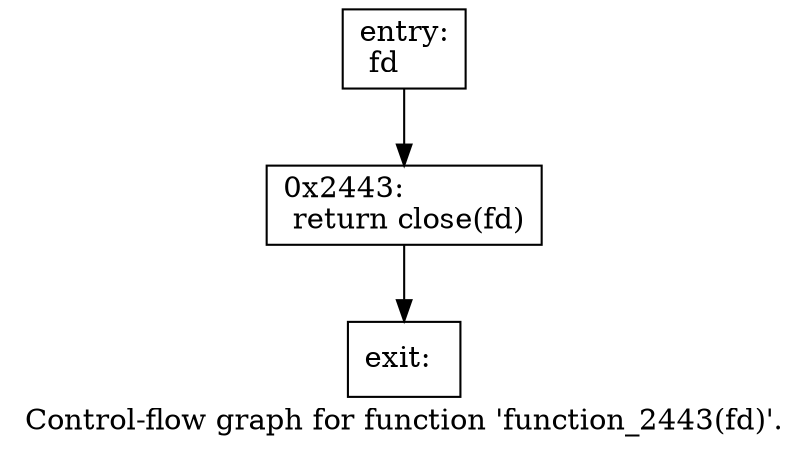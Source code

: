 digraph "Control-flow graph for function 'function_2443(fd)'." {
  label="Control-flow graph for function 'function_2443(fd)'.";
  node [shape=record];

  Node07711708 [label="{entry:\l  fd\l}"];
  Node07711708 -> Node077111F8;
  Node077111F8 [label="{0x2443:\l  return close(fd)\l}"];
  Node077111F8 -> Node077111B0;
  Node077111B0 [label="{exit:\l}"];

}
